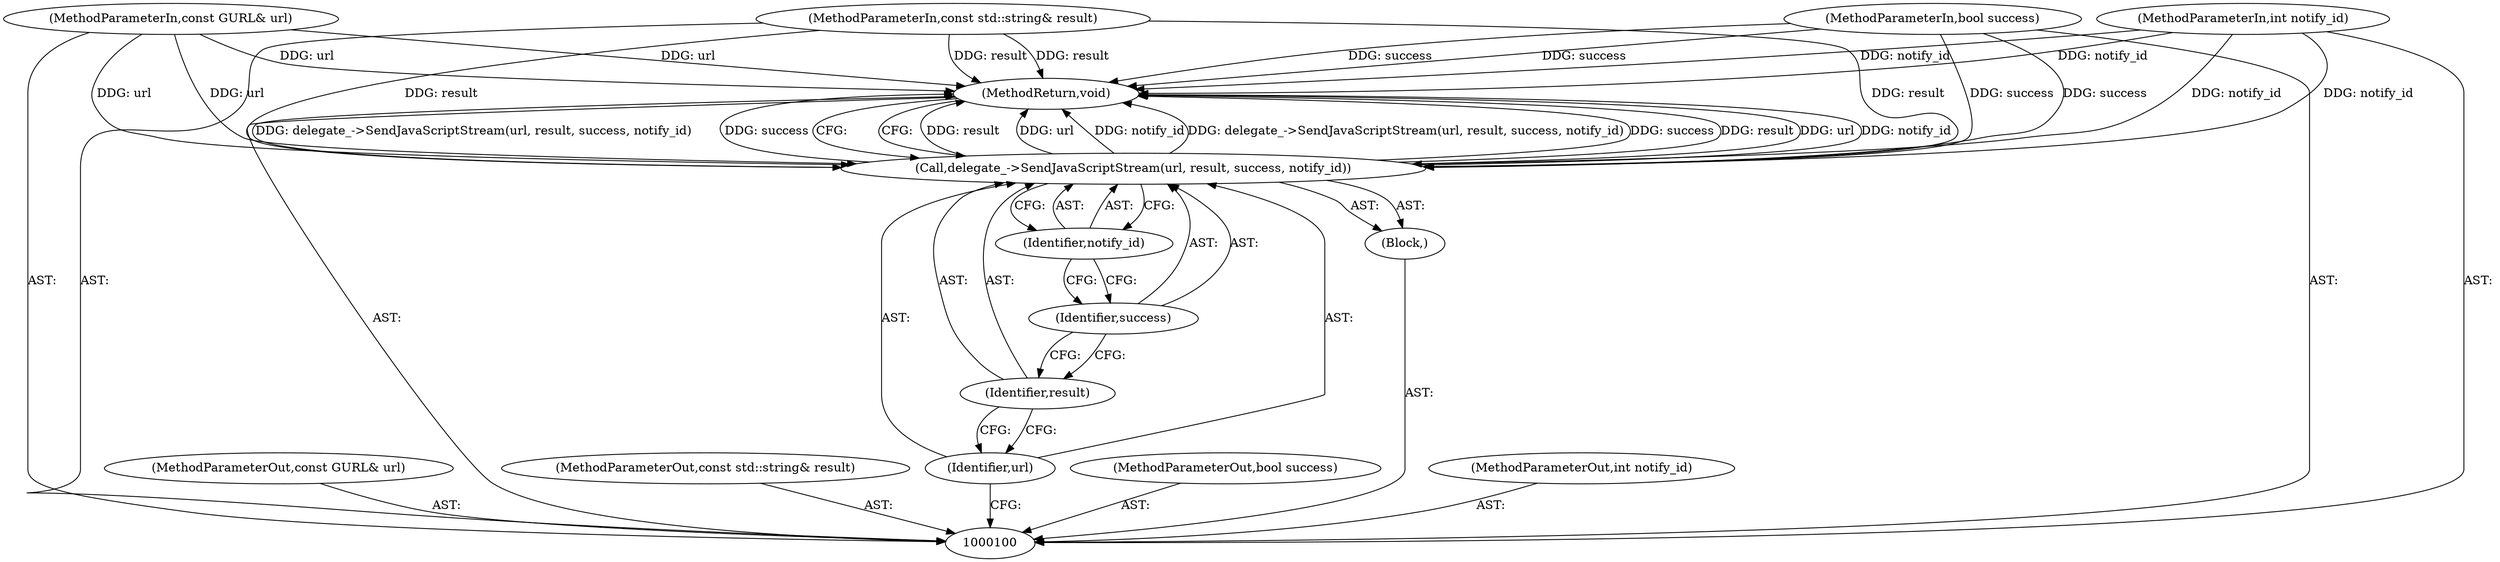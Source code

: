 digraph "0_Chrome_ea3d1d84be3d6f97bf50e76511c9e26af6895533_3" {
"1000111" [label="(MethodReturn,void)"];
"1000101" [label="(MethodParameterIn,const GURL& url)"];
"1000125" [label="(MethodParameterOut,const GURL& url)"];
"1000102" [label="(MethodParameterIn,const std::string& result)"];
"1000126" [label="(MethodParameterOut,const std::string& result)"];
"1000103" [label="(MethodParameterIn,bool success)"];
"1000127" [label="(MethodParameterOut,bool success)"];
"1000104" [label="(MethodParameterIn,int notify_id)"];
"1000128" [label="(MethodParameterOut,int notify_id)"];
"1000105" [label="(Block,)"];
"1000106" [label="(Call,delegate_->SendJavaScriptStream(url, result, success, notify_id))"];
"1000107" [label="(Identifier,url)"];
"1000108" [label="(Identifier,result)"];
"1000109" [label="(Identifier,success)"];
"1000110" [label="(Identifier,notify_id)"];
"1000111" -> "1000100"  [label="AST: "];
"1000111" -> "1000106"  [label="CFG: "];
"1000106" -> "1000111"  [label="DDG: result"];
"1000106" -> "1000111"  [label="DDG: url"];
"1000106" -> "1000111"  [label="DDG: notify_id"];
"1000106" -> "1000111"  [label="DDG: delegate_->SendJavaScriptStream(url, result, success, notify_id)"];
"1000106" -> "1000111"  [label="DDG: success"];
"1000104" -> "1000111"  [label="DDG: notify_id"];
"1000103" -> "1000111"  [label="DDG: success"];
"1000102" -> "1000111"  [label="DDG: result"];
"1000101" -> "1000111"  [label="DDG: url"];
"1000101" -> "1000100"  [label="AST: "];
"1000101" -> "1000111"  [label="DDG: url"];
"1000101" -> "1000106"  [label="DDG: url"];
"1000125" -> "1000100"  [label="AST: "];
"1000102" -> "1000100"  [label="AST: "];
"1000102" -> "1000111"  [label="DDG: result"];
"1000102" -> "1000106"  [label="DDG: result"];
"1000126" -> "1000100"  [label="AST: "];
"1000103" -> "1000100"  [label="AST: "];
"1000103" -> "1000111"  [label="DDG: success"];
"1000103" -> "1000106"  [label="DDG: success"];
"1000127" -> "1000100"  [label="AST: "];
"1000104" -> "1000100"  [label="AST: "];
"1000104" -> "1000111"  [label="DDG: notify_id"];
"1000104" -> "1000106"  [label="DDG: notify_id"];
"1000128" -> "1000100"  [label="AST: "];
"1000105" -> "1000100"  [label="AST: "];
"1000106" -> "1000105"  [label="AST: "];
"1000106" -> "1000105"  [label="AST: "];
"1000106" -> "1000110"  [label="CFG: "];
"1000107" -> "1000106"  [label="AST: "];
"1000108" -> "1000106"  [label="AST: "];
"1000109" -> "1000106"  [label="AST: "];
"1000110" -> "1000106"  [label="AST: "];
"1000111" -> "1000106"  [label="CFG: "];
"1000106" -> "1000111"  [label="DDG: result"];
"1000106" -> "1000111"  [label="DDG: url"];
"1000106" -> "1000111"  [label="DDG: notify_id"];
"1000106" -> "1000111"  [label="DDG: delegate_->SendJavaScriptStream(url, result, success, notify_id)"];
"1000106" -> "1000111"  [label="DDG: success"];
"1000101" -> "1000106"  [label="DDG: url"];
"1000102" -> "1000106"  [label="DDG: result"];
"1000103" -> "1000106"  [label="DDG: success"];
"1000104" -> "1000106"  [label="DDG: notify_id"];
"1000107" -> "1000106"  [label="AST: "];
"1000107" -> "1000100"  [label="CFG: "];
"1000108" -> "1000107"  [label="CFG: "];
"1000108" -> "1000106"  [label="AST: "];
"1000108" -> "1000107"  [label="CFG: "];
"1000109" -> "1000108"  [label="CFG: "];
"1000109" -> "1000106"  [label="AST: "];
"1000109" -> "1000108"  [label="CFG: "];
"1000110" -> "1000109"  [label="CFG: "];
"1000110" -> "1000106"  [label="AST: "];
"1000110" -> "1000109"  [label="CFG: "];
"1000106" -> "1000110"  [label="CFG: "];
}
